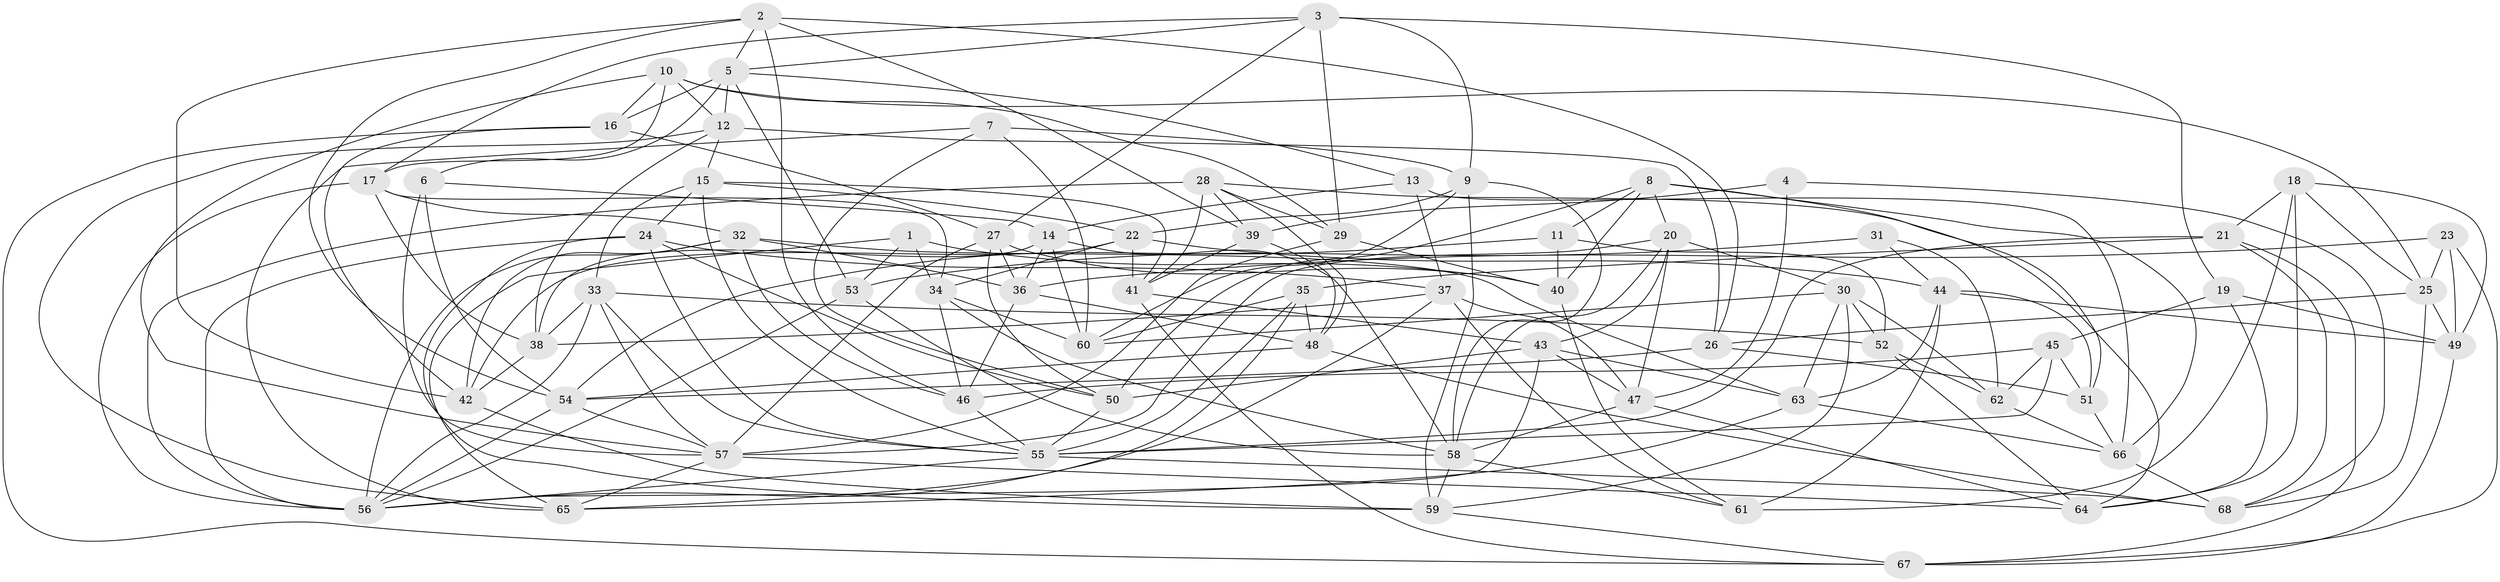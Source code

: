 // original degree distribution, {4: 1.0}
// Generated by graph-tools (version 1.1) at 2025/26/03/09/25 03:26:53]
// undirected, 68 vertices, 195 edges
graph export_dot {
graph [start="1"]
  node [color=gray90,style=filled];
  1;
  2;
  3;
  4;
  5;
  6;
  7;
  8;
  9;
  10;
  11;
  12;
  13;
  14;
  15;
  16;
  17;
  18;
  19;
  20;
  21;
  22;
  23;
  24;
  25;
  26;
  27;
  28;
  29;
  30;
  31;
  32;
  33;
  34;
  35;
  36;
  37;
  38;
  39;
  40;
  41;
  42;
  43;
  44;
  45;
  46;
  47;
  48;
  49;
  50;
  51;
  52;
  53;
  54;
  55;
  56;
  57;
  58;
  59;
  60;
  61;
  62;
  63;
  64;
  65;
  66;
  67;
  68;
  1 -- 34 [weight=1.0];
  1 -- 40 [weight=1.0];
  1 -- 53 [weight=1.0];
  1 -- 65 [weight=1.0];
  2 -- 5 [weight=1.0];
  2 -- 26 [weight=1.0];
  2 -- 39 [weight=1.0];
  2 -- 42 [weight=1.0];
  2 -- 46 [weight=1.0];
  2 -- 54 [weight=1.0];
  3 -- 5 [weight=1.0];
  3 -- 9 [weight=1.0];
  3 -- 17 [weight=1.0];
  3 -- 19 [weight=1.0];
  3 -- 27 [weight=1.0];
  3 -- 29 [weight=1.0];
  4 -- 39 [weight=2.0];
  4 -- 47 [weight=1.0];
  4 -- 68 [weight=1.0];
  5 -- 6 [weight=1.0];
  5 -- 12 [weight=1.0];
  5 -- 13 [weight=1.0];
  5 -- 16 [weight=2.0];
  5 -- 53 [weight=1.0];
  6 -- 14 [weight=1.0];
  6 -- 54 [weight=1.0];
  6 -- 57 [weight=1.0];
  7 -- 9 [weight=1.0];
  7 -- 50 [weight=1.0];
  7 -- 60 [weight=1.0];
  7 -- 65 [weight=1.0];
  8 -- 11 [weight=1.0];
  8 -- 20 [weight=1.0];
  8 -- 40 [weight=1.0];
  8 -- 50 [weight=1.0];
  8 -- 51 [weight=1.0];
  8 -- 66 [weight=1.0];
  9 -- 22 [weight=1.0];
  9 -- 58 [weight=1.0];
  9 -- 59 [weight=1.0];
  9 -- 60 [weight=1.0];
  10 -- 12 [weight=1.0];
  10 -- 16 [weight=1.0];
  10 -- 17 [weight=1.0];
  10 -- 25 [weight=1.0];
  10 -- 29 [weight=1.0];
  10 -- 57 [weight=1.0];
  11 -- 40 [weight=1.0];
  11 -- 52 [weight=1.0];
  11 -- 54 [weight=1.0];
  12 -- 15 [weight=1.0];
  12 -- 26 [weight=1.0];
  12 -- 38 [weight=1.0];
  12 -- 65 [weight=1.0];
  13 -- 14 [weight=1.0];
  13 -- 37 [weight=1.0];
  13 -- 66 [weight=1.0];
  14 -- 36 [weight=1.0];
  14 -- 38 [weight=1.0];
  14 -- 58 [weight=1.0];
  14 -- 60 [weight=1.0];
  15 -- 22 [weight=1.0];
  15 -- 24 [weight=1.0];
  15 -- 33 [weight=1.0];
  15 -- 41 [weight=1.0];
  15 -- 55 [weight=1.0];
  16 -- 27 [weight=1.0];
  16 -- 42 [weight=1.0];
  16 -- 67 [weight=1.0];
  17 -- 32 [weight=1.0];
  17 -- 34 [weight=1.0];
  17 -- 38 [weight=1.0];
  17 -- 56 [weight=1.0];
  18 -- 21 [weight=1.0];
  18 -- 25 [weight=1.0];
  18 -- 49 [weight=1.0];
  18 -- 61 [weight=2.0];
  18 -- 64 [weight=1.0];
  19 -- 45 [weight=1.0];
  19 -- 49 [weight=1.0];
  19 -- 64 [weight=1.0];
  20 -- 30 [weight=1.0];
  20 -- 43 [weight=1.0];
  20 -- 47 [weight=1.0];
  20 -- 57 [weight=1.0];
  20 -- 58 [weight=1.0];
  21 -- 35 [weight=2.0];
  21 -- 55 [weight=1.0];
  21 -- 67 [weight=1.0];
  21 -- 68 [weight=1.0];
  22 -- 34 [weight=1.0];
  22 -- 41 [weight=1.0];
  22 -- 42 [weight=1.0];
  22 -- 44 [weight=1.0];
  23 -- 25 [weight=1.0];
  23 -- 36 [weight=1.0];
  23 -- 49 [weight=1.0];
  23 -- 67 [weight=1.0];
  24 -- 37 [weight=1.0];
  24 -- 50 [weight=1.0];
  24 -- 55 [weight=1.0];
  24 -- 56 [weight=1.0];
  24 -- 59 [weight=1.0];
  25 -- 26 [weight=1.0];
  25 -- 49 [weight=1.0];
  25 -- 68 [weight=1.0];
  26 -- 51 [weight=1.0];
  26 -- 54 [weight=2.0];
  27 -- 36 [weight=1.0];
  27 -- 40 [weight=1.0];
  27 -- 50 [weight=1.0];
  27 -- 57 [weight=1.0];
  28 -- 29 [weight=1.0];
  28 -- 39 [weight=1.0];
  28 -- 41 [weight=1.0];
  28 -- 48 [weight=1.0];
  28 -- 56 [weight=1.0];
  28 -- 64 [weight=1.0];
  29 -- 40 [weight=1.0];
  29 -- 57 [weight=2.0];
  30 -- 52 [weight=1.0];
  30 -- 59 [weight=1.0];
  30 -- 60 [weight=1.0];
  30 -- 62 [weight=1.0];
  30 -- 63 [weight=1.0];
  31 -- 44 [weight=1.0];
  31 -- 53 [weight=2.0];
  31 -- 62 [weight=1.0];
  32 -- 36 [weight=1.0];
  32 -- 42 [weight=1.0];
  32 -- 46 [weight=1.0];
  32 -- 56 [weight=1.0];
  32 -- 63 [weight=1.0];
  33 -- 38 [weight=1.0];
  33 -- 52 [weight=1.0];
  33 -- 55 [weight=1.0];
  33 -- 56 [weight=1.0];
  33 -- 57 [weight=1.0];
  34 -- 46 [weight=1.0];
  34 -- 58 [weight=1.0];
  34 -- 60 [weight=1.0];
  35 -- 48 [weight=1.0];
  35 -- 55 [weight=1.0];
  35 -- 60 [weight=1.0];
  35 -- 65 [weight=1.0];
  36 -- 46 [weight=1.0];
  36 -- 48 [weight=1.0];
  37 -- 38 [weight=1.0];
  37 -- 47 [weight=1.0];
  37 -- 56 [weight=1.0];
  37 -- 61 [weight=1.0];
  38 -- 42 [weight=1.0];
  39 -- 41 [weight=1.0];
  39 -- 48 [weight=1.0];
  40 -- 61 [weight=1.0];
  41 -- 43 [weight=1.0];
  41 -- 67 [weight=1.0];
  42 -- 59 [weight=1.0];
  43 -- 47 [weight=1.0];
  43 -- 50 [weight=1.0];
  43 -- 56 [weight=1.0];
  43 -- 63 [weight=1.0];
  44 -- 49 [weight=1.0];
  44 -- 51 [weight=1.0];
  44 -- 61 [weight=1.0];
  44 -- 63 [weight=1.0];
  45 -- 46 [weight=1.0];
  45 -- 51 [weight=2.0];
  45 -- 55 [weight=1.0];
  45 -- 62 [weight=1.0];
  46 -- 55 [weight=1.0];
  47 -- 58 [weight=1.0];
  47 -- 64 [weight=1.0];
  48 -- 54 [weight=1.0];
  48 -- 68 [weight=1.0];
  49 -- 67 [weight=1.0];
  50 -- 55 [weight=1.0];
  51 -- 66 [weight=1.0];
  52 -- 62 [weight=2.0];
  52 -- 64 [weight=1.0];
  53 -- 56 [weight=1.0];
  53 -- 58 [weight=1.0];
  54 -- 56 [weight=1.0];
  54 -- 57 [weight=1.0];
  55 -- 56 [weight=1.0];
  55 -- 68 [weight=1.0];
  57 -- 64 [weight=1.0];
  57 -- 65 [weight=1.0];
  58 -- 59 [weight=1.0];
  58 -- 61 [weight=1.0];
  59 -- 67 [weight=1.0];
  62 -- 66 [weight=1.0];
  63 -- 65 [weight=1.0];
  63 -- 66 [weight=1.0];
  66 -- 68 [weight=1.0];
}
